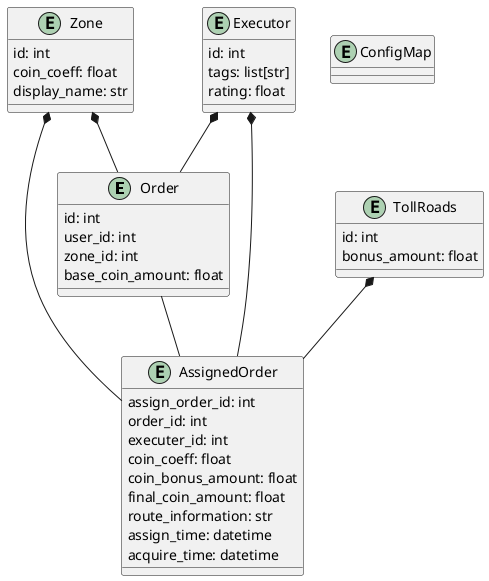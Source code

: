 @startuml

entity Order {
    id: int
    user_id: int
    zone_id: int
    base_coin_amount: float
}

entity Zone {
    id: int
    coin_coeff: float
    display_name: str
}

entity Executor {
    id: int
    tags: list[str]
    rating: float
}

entity TollRoads {
    id: int
    bonus_amount: float
}

entity AssignedOrder {
    assign_order_id: int
    order_id: int
    executer_id: int
    coin_coeff: float
    coin_bonus_amount: float
    final_coin_amount: float
    route_information: str
    assign_time: datetime
    acquire_time: datetime
}

entity ConfigMap {
}

Order -- AssignedOrder
Zone *-- Order
Executor *-- Order
Zone *-- AssignedOrder
Executor *-- AssignedOrder
TollRoads *-- AssignedOrder

@enduml